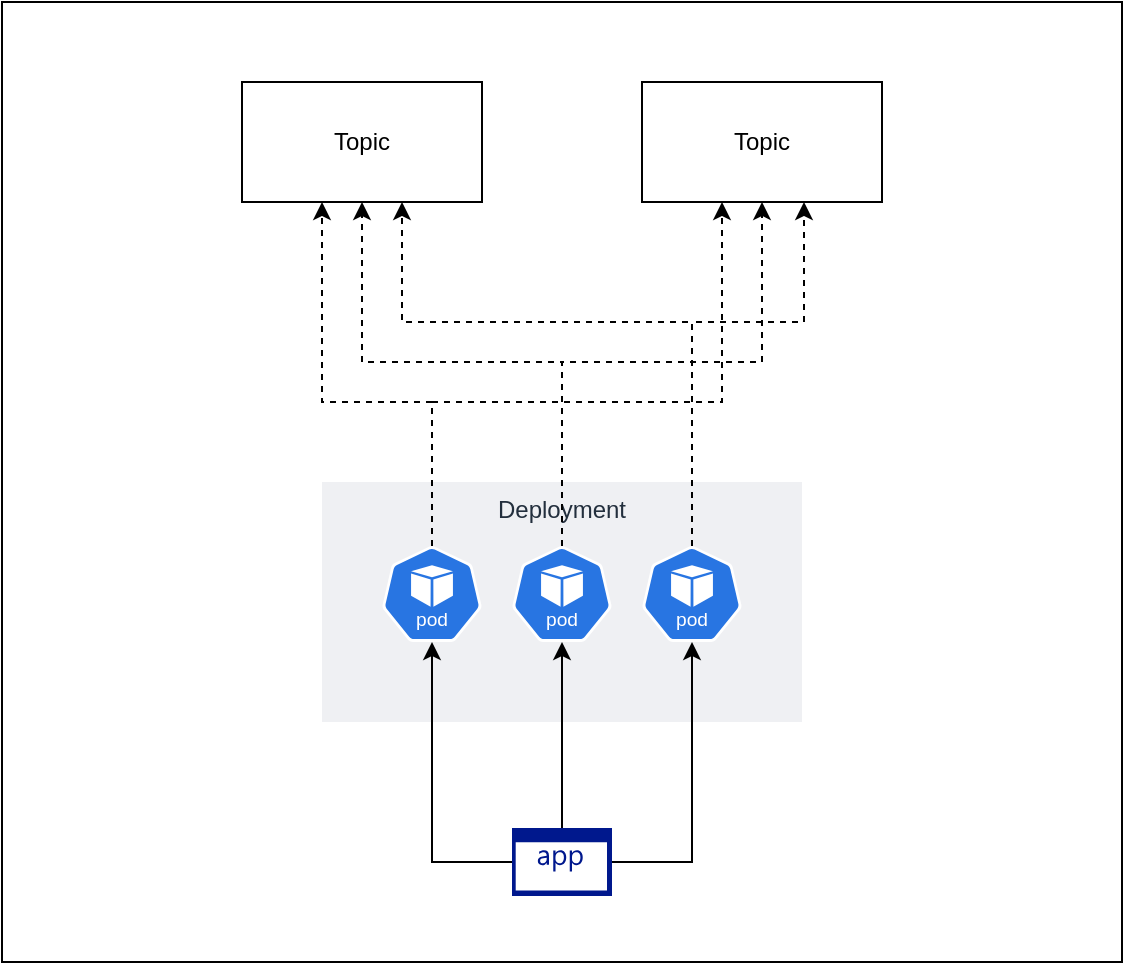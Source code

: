 <mxfile version="24.7.5" pages="2">
  <diagram name="before" id="Swgp1JupqaymyNtrD0fl">
    <mxGraphModel dx="1100" dy="902" grid="1" gridSize="10" guides="1" tooltips="1" connect="1" arrows="1" fold="1" page="1" pageScale="1" pageWidth="1700" pageHeight="1100" math="0" shadow="0">
      <root>
        <mxCell id="0" />
        <mxCell id="1" parent="0" />
        <mxCell id="JXe_-fkLho1jXvJRKPKP-19" value="" style="rounded=0;whiteSpace=wrap;html=1;" vertex="1" parent="1">
          <mxGeometry x="120" y="120" width="560" height="480" as="geometry" />
        </mxCell>
        <mxCell id="JXe_-fkLho1jXvJRKPKP-1" value="Topic" style="rounded=0;whiteSpace=wrap;html=1;" vertex="1" parent="1">
          <mxGeometry x="440" y="160" width="120" height="60" as="geometry" />
        </mxCell>
        <mxCell id="JXe_-fkLho1jXvJRKPKP-2" value="Topic" style="rounded=0;whiteSpace=wrap;html=1;" vertex="1" parent="1">
          <mxGeometry x="240" y="160" width="120" height="60" as="geometry" />
        </mxCell>
        <mxCell id="JXe_-fkLho1jXvJRKPKP-6" value="Deployment" style="fillColor=#EFF0F3;strokeColor=none;dashed=0;verticalAlign=top;fontStyle=0;fontColor=#232F3D;whiteSpace=wrap;html=1;" vertex="1" parent="1">
          <mxGeometry x="280" y="360" width="240" height="120" as="geometry" />
        </mxCell>
        <mxCell id="JXe_-fkLho1jXvJRKPKP-7" style="edgeStyle=orthogonalEdgeStyle;rounded=0;orthogonalLoop=1;jettySize=auto;html=1;dashed=1;" edge="1" parent="1" source="JXe_-fkLho1jXvJRKPKP-3" target="JXe_-fkLho1jXvJRKPKP-2">
          <mxGeometry relative="1" as="geometry">
            <mxPoint x="280" y="220" as="targetPoint" />
            <Array as="points">
              <mxPoint x="335" y="320" />
              <mxPoint x="280" y="320" />
            </Array>
          </mxGeometry>
        </mxCell>
        <mxCell id="JXe_-fkLho1jXvJRKPKP-10" style="edgeStyle=orthogonalEdgeStyle;rounded=0;orthogonalLoop=1;jettySize=auto;html=1;dashed=1;" edge="1" parent="1" source="JXe_-fkLho1jXvJRKPKP-3" target="JXe_-fkLho1jXvJRKPKP-1">
          <mxGeometry relative="1" as="geometry">
            <Array as="points">
              <mxPoint x="335" y="320" />
              <mxPoint x="480" y="320" />
            </Array>
          </mxGeometry>
        </mxCell>
        <mxCell id="JXe_-fkLho1jXvJRKPKP-3" value="" style="aspect=fixed;sketch=0;html=1;dashed=0;whitespace=wrap;verticalLabelPosition=bottom;verticalAlign=top;fillColor=#2875E2;strokeColor=#ffffff;points=[[0.005,0.63,0],[0.1,0.2,0],[0.9,0.2,0],[0.5,0,0],[0.995,0.63,0],[0.72,0.99,0],[0.5,1,0],[0.28,0.99,0]];shape=mxgraph.kubernetes.icon2;kubernetesLabel=1;prIcon=pod" vertex="1" parent="1">
          <mxGeometry x="310" y="392" width="50" height="48" as="geometry" />
        </mxCell>
        <mxCell id="JXe_-fkLho1jXvJRKPKP-8" style="edgeStyle=orthogonalEdgeStyle;rounded=0;orthogonalLoop=1;jettySize=auto;html=1;dashed=1;" edge="1" parent="1" source="JXe_-fkLho1jXvJRKPKP-4" target="JXe_-fkLho1jXvJRKPKP-2">
          <mxGeometry relative="1" as="geometry">
            <mxPoint x="300" y="220" as="targetPoint" />
            <Array as="points">
              <mxPoint x="400" y="300" />
              <mxPoint x="300" y="300" />
            </Array>
          </mxGeometry>
        </mxCell>
        <mxCell id="JXe_-fkLho1jXvJRKPKP-11" style="edgeStyle=orthogonalEdgeStyle;rounded=0;orthogonalLoop=1;jettySize=auto;html=1;dashed=1;" edge="1" parent="1" source="JXe_-fkLho1jXvJRKPKP-4" target="JXe_-fkLho1jXvJRKPKP-1">
          <mxGeometry relative="1" as="geometry">
            <mxPoint x="480" y="250.0" as="targetPoint" />
            <Array as="points">
              <mxPoint x="400" y="300" />
              <mxPoint x="500" y="300" />
            </Array>
          </mxGeometry>
        </mxCell>
        <mxCell id="JXe_-fkLho1jXvJRKPKP-4" value="" style="aspect=fixed;sketch=0;html=1;dashed=0;whitespace=wrap;verticalLabelPosition=bottom;verticalAlign=top;fillColor=#2875E2;strokeColor=#ffffff;points=[[0.005,0.63,0],[0.1,0.2,0],[0.9,0.2,0],[0.5,0,0],[0.995,0.63,0],[0.72,0.99,0],[0.5,1,0],[0.28,0.99,0]];shape=mxgraph.kubernetes.icon2;kubernetesLabel=1;prIcon=pod" vertex="1" parent="1">
          <mxGeometry x="375" y="392" width="50" height="48" as="geometry" />
        </mxCell>
        <mxCell id="JXe_-fkLho1jXvJRKPKP-5" value="" style="aspect=fixed;sketch=0;html=1;dashed=0;whitespace=wrap;verticalLabelPosition=bottom;verticalAlign=top;fillColor=#2875E2;strokeColor=#ffffff;points=[[0.005,0.63,0],[0.1,0.2,0],[0.9,0.2,0],[0.5,0,0],[0.995,0.63,0],[0.72,0.99,0],[0.5,1,0],[0.28,0.99,0]];shape=mxgraph.kubernetes.icon2;kubernetesLabel=1;prIcon=pod" vertex="1" parent="1">
          <mxGeometry x="440" y="392" width="50" height="48" as="geometry" />
        </mxCell>
        <mxCell id="JXe_-fkLho1jXvJRKPKP-9" style="edgeStyle=orthogonalEdgeStyle;rounded=0;orthogonalLoop=1;jettySize=auto;html=1;dashed=1;" edge="1" parent="1" source="JXe_-fkLho1jXvJRKPKP-5" target="JXe_-fkLho1jXvJRKPKP-2">
          <mxGeometry relative="1" as="geometry">
            <Array as="points">
              <mxPoint x="465" y="280" />
              <mxPoint x="320" y="280" />
            </Array>
          </mxGeometry>
        </mxCell>
        <mxCell id="JXe_-fkLho1jXvJRKPKP-12" style="edgeStyle=orthogonalEdgeStyle;rounded=0;orthogonalLoop=1;jettySize=auto;html=1;dashed=1;" edge="1" parent="1" source="JXe_-fkLho1jXvJRKPKP-5" target="JXe_-fkLho1jXvJRKPKP-1">
          <mxGeometry relative="1" as="geometry">
            <Array as="points">
              <mxPoint x="465" y="280" />
              <mxPoint x="521" y="280" />
            </Array>
          </mxGeometry>
        </mxCell>
        <mxCell id="JXe_-fkLho1jXvJRKPKP-16" style="edgeStyle=orthogonalEdgeStyle;rounded=0;orthogonalLoop=1;jettySize=auto;html=1;" edge="1" parent="1" source="JXe_-fkLho1jXvJRKPKP-14" target="JXe_-fkLho1jXvJRKPKP-4">
          <mxGeometry relative="1" as="geometry" />
        </mxCell>
        <mxCell id="JXe_-fkLho1jXvJRKPKP-18" style="edgeStyle=orthogonalEdgeStyle;rounded=0;orthogonalLoop=1;jettySize=auto;html=1;" edge="1" parent="1" source="JXe_-fkLho1jXvJRKPKP-14" target="JXe_-fkLho1jXvJRKPKP-3">
          <mxGeometry relative="1" as="geometry" />
        </mxCell>
        <mxCell id="JXe_-fkLho1jXvJRKPKP-14" value="" style="sketch=0;aspect=fixed;pointerEvents=1;shadow=0;dashed=0;html=1;strokeColor=none;labelPosition=center;verticalLabelPosition=bottom;verticalAlign=top;align=center;fillColor=#00188D;shape=mxgraph.mscae.enterprise.application" vertex="1" parent="1">
          <mxGeometry x="375" y="533" width="50" height="34" as="geometry" />
        </mxCell>
        <mxCell id="JXe_-fkLho1jXvJRKPKP-17" style="edgeStyle=orthogonalEdgeStyle;rounded=0;orthogonalLoop=1;jettySize=auto;html=1;entryX=0.5;entryY=1;entryDx=0;entryDy=0;entryPerimeter=0;" edge="1" parent="1" source="JXe_-fkLho1jXvJRKPKP-14" target="JXe_-fkLho1jXvJRKPKP-5">
          <mxGeometry relative="1" as="geometry" />
        </mxCell>
      </root>
    </mxGraphModel>
  </diagram>
  <diagram id="1wNLrvlEtJA6AWlKdKSI" name="after">
    <mxGraphModel dx="713" dy="515" grid="1" gridSize="10" guides="1" tooltips="1" connect="1" arrows="1" fold="1" page="1" pageScale="1" pageWidth="1700" pageHeight="1100" math="0" shadow="0">
      <root>
        <mxCell id="0" />
        <mxCell id="1" parent="0" />
        <mxCell id="eTLSK-ma2XBxH2W3wrIy-1" value="" style="rounded=0;whiteSpace=wrap;html=1;" vertex="1" parent="1">
          <mxGeometry x="40" y="120" width="720" height="480" as="geometry" />
        </mxCell>
        <mxCell id="eTLSK-ma2XBxH2W3wrIy-2" value="Topic" style="rounded=0;whiteSpace=wrap;html=1;" vertex="1" parent="1">
          <mxGeometry x="500" y="160" width="120" height="60" as="geometry" />
        </mxCell>
        <mxCell id="eTLSK-ma2XBxH2W3wrIy-3" value="Topic" style="rounded=0;whiteSpace=wrap;html=1;" vertex="1" parent="1">
          <mxGeometry x="180" y="160" width="120" height="60" as="geometry" />
        </mxCell>
        <mxCell id="eTLSK-ma2XBxH2W3wrIy-16" value="" style="sketch=0;aspect=fixed;pointerEvents=1;shadow=0;dashed=0;html=1;strokeColor=none;labelPosition=center;verticalLabelPosition=bottom;verticalAlign=top;align=center;fillColor=#00188D;shape=mxgraph.mscae.enterprise.application" vertex="1" parent="1">
          <mxGeometry x="375" y="533" width="50" height="34" as="geometry" />
        </mxCell>
        <mxCell id="eTLSK-ma2XBxH2W3wrIy-24" value="" style="group" vertex="1" connectable="0" parent="1">
          <mxGeometry x="120" y="356" width="240" height="120" as="geometry" />
        </mxCell>
        <mxCell id="eTLSK-ma2XBxH2W3wrIy-4" value="Deployment" style="fillColor=#EFF0F3;strokeColor=none;dashed=0;verticalAlign=top;fontStyle=0;fontColor=#232F3D;whiteSpace=wrap;html=1;" vertex="1" parent="eTLSK-ma2XBxH2W3wrIy-24">
          <mxGeometry width="240" height="120" as="geometry" />
        </mxCell>
        <mxCell id="eTLSK-ma2XBxH2W3wrIy-7" value="" style="aspect=fixed;sketch=0;html=1;dashed=0;whitespace=wrap;verticalLabelPosition=bottom;verticalAlign=top;fillColor=#2875E2;strokeColor=#ffffff;points=[[0.005,0.63,0],[0.1,0.2,0],[0.9,0.2,0],[0.5,0,0],[0.995,0.63,0],[0.72,0.99,0],[0.5,1,0],[0.28,0.99,0]];shape=mxgraph.kubernetes.icon2;kubernetesLabel=1;prIcon=pod" vertex="1" parent="eTLSK-ma2XBxH2W3wrIy-24">
          <mxGeometry x="30" y="32" width="50" height="48" as="geometry" />
        </mxCell>
        <mxCell id="eTLSK-ma2XBxH2W3wrIy-10" value="" style="aspect=fixed;sketch=0;html=1;dashed=0;whitespace=wrap;verticalLabelPosition=bottom;verticalAlign=top;fillColor=#2875E2;strokeColor=#ffffff;points=[[0.005,0.63,0],[0.1,0.2,0],[0.9,0.2,0],[0.5,0,0],[0.995,0.63,0],[0.72,0.99,0],[0.5,1,0],[0.28,0.99,0]];shape=mxgraph.kubernetes.icon2;kubernetesLabel=1;prIcon=pod" vertex="1" parent="eTLSK-ma2XBxH2W3wrIy-24">
          <mxGeometry x="95" y="32" width="50" height="48" as="geometry" />
        </mxCell>
        <mxCell id="eTLSK-ma2XBxH2W3wrIy-11" value="" style="aspect=fixed;sketch=0;html=1;dashed=0;whitespace=wrap;verticalLabelPosition=bottom;verticalAlign=top;fillColor=#2875E2;strokeColor=#ffffff;points=[[0.005,0.63,0],[0.1,0.2,0],[0.9,0.2,0],[0.5,0,0],[0.995,0.63,0],[0.72,0.99,0],[0.5,1,0],[0.28,0.99,0]];shape=mxgraph.kubernetes.icon2;kubernetesLabel=1;prIcon=pod" vertex="1" parent="eTLSK-ma2XBxH2W3wrIy-24">
          <mxGeometry x="160" y="32" width="50" height="48" as="geometry" />
        </mxCell>
        <mxCell id="eTLSK-ma2XBxH2W3wrIy-18" value="Deployment" style="fillColor=#EFF0F3;strokeColor=none;dashed=0;verticalAlign=top;fontStyle=0;fontColor=#232F3D;whiteSpace=wrap;html=1;" vertex="1" parent="1">
          <mxGeometry x="440" y="356" width="240" height="120" as="geometry" />
        </mxCell>
        <mxCell id="eTLSK-ma2XBxH2W3wrIy-19" value="" style="aspect=fixed;sketch=0;html=1;dashed=0;whitespace=wrap;verticalLabelPosition=bottom;verticalAlign=top;fillColor=#2875E2;strokeColor=#ffffff;points=[[0.005,0.63,0],[0.1,0.2,0],[0.9,0.2,0],[0.5,0,0],[0.995,0.63,0],[0.72,0.99,0],[0.5,1,0],[0.28,0.99,0]];shape=mxgraph.kubernetes.icon2;kubernetesLabel=1;prIcon=pod" vertex="1" parent="1">
          <mxGeometry x="500" y="388" width="50" height="48" as="geometry" />
        </mxCell>
        <mxCell id="eTLSK-ma2XBxH2W3wrIy-27" style="edgeStyle=orthogonalEdgeStyle;rounded=0;orthogonalLoop=1;jettySize=auto;html=1;dashed=1;" edge="1" parent="1" source="eTLSK-ma2XBxH2W3wrIy-20" target="eTLSK-ma2XBxH2W3wrIy-2">
          <mxGeometry relative="1" as="geometry">
            <Array as="points">
              <mxPoint x="605" y="260" />
              <mxPoint x="605" y="260" />
            </Array>
          </mxGeometry>
        </mxCell>
        <mxCell id="eTLSK-ma2XBxH2W3wrIy-20" value="" style="aspect=fixed;sketch=0;html=1;dashed=0;whitespace=wrap;verticalLabelPosition=bottom;verticalAlign=top;fillColor=#2875E2;strokeColor=#ffffff;points=[[0.005,0.63,0],[0.1,0.2,0],[0.9,0.2,0],[0.5,0,0],[0.995,0.63,0],[0.72,0.99,0],[0.5,1,0],[0.28,0.99,0]];shape=mxgraph.kubernetes.icon2;kubernetesLabel=1;prIcon=pod" vertex="1" parent="1">
          <mxGeometry x="580" y="388" width="50" height="48" as="geometry" />
        </mxCell>
        <mxCell id="eTLSK-ma2XBxH2W3wrIy-26" style="edgeStyle=orthogonalEdgeStyle;rounded=0;orthogonalLoop=1;jettySize=auto;html=1;dashed=1;" edge="1" parent="1" source="eTLSK-ma2XBxH2W3wrIy-19" target="eTLSK-ma2XBxH2W3wrIy-2">
          <mxGeometry relative="1" as="geometry">
            <Array as="points">
              <mxPoint x="525" y="260" />
              <mxPoint x="525" y="260" />
            </Array>
          </mxGeometry>
        </mxCell>
        <mxCell id="eTLSK-ma2XBxH2W3wrIy-28" style="edgeStyle=orthogonalEdgeStyle;rounded=0;orthogonalLoop=1;jettySize=auto;html=1;dashed=1;" edge="1" parent="1" source="eTLSK-ma2XBxH2W3wrIy-10" target="eTLSK-ma2XBxH2W3wrIy-3">
          <mxGeometry relative="1" as="geometry" />
        </mxCell>
        <mxCell id="eTLSK-ma2XBxH2W3wrIy-29" style="edgeStyle=orthogonalEdgeStyle;rounded=0;orthogonalLoop=1;jettySize=auto;html=1;dashed=1;" edge="1" parent="1" source="eTLSK-ma2XBxH2W3wrIy-11" target="eTLSK-ma2XBxH2W3wrIy-3">
          <mxGeometry relative="1" as="geometry">
            <Array as="points">
              <mxPoint x="305" y="304" />
              <mxPoint x="270" y="304" />
            </Array>
          </mxGeometry>
        </mxCell>
        <mxCell id="eTLSK-ma2XBxH2W3wrIy-30" style="edgeStyle=orthogonalEdgeStyle;rounded=0;orthogonalLoop=1;jettySize=auto;html=1;dashed=1;" edge="1" parent="1" source="eTLSK-ma2XBxH2W3wrIy-7" target="eTLSK-ma2XBxH2W3wrIy-3">
          <mxGeometry relative="1" as="geometry">
            <Array as="points">
              <mxPoint x="175" y="304" />
              <mxPoint x="210" y="304" />
            </Array>
          </mxGeometry>
        </mxCell>
        <mxCell id="eTLSK-ma2XBxH2W3wrIy-31" style="edgeStyle=orthogonalEdgeStyle;rounded=0;orthogonalLoop=1;jettySize=auto;html=1;" edge="1" parent="1" source="eTLSK-ma2XBxH2W3wrIy-16" target="eTLSK-ma2XBxH2W3wrIy-11">
          <mxGeometry relative="1" as="geometry" />
        </mxCell>
        <mxCell id="eTLSK-ma2XBxH2W3wrIy-32" style="edgeStyle=orthogonalEdgeStyle;rounded=0;orthogonalLoop=1;jettySize=auto;html=1;entryX=0.5;entryY=1;entryDx=0;entryDy=0;entryPerimeter=0;" edge="1" parent="1" source="eTLSK-ma2XBxH2W3wrIy-16" target="eTLSK-ma2XBxH2W3wrIy-10">
          <mxGeometry relative="1" as="geometry" />
        </mxCell>
        <mxCell id="eTLSK-ma2XBxH2W3wrIy-33" style="edgeStyle=orthogonalEdgeStyle;rounded=0;orthogonalLoop=1;jettySize=auto;html=1;entryX=0.5;entryY=1;entryDx=0;entryDy=0;entryPerimeter=0;" edge="1" parent="1" source="eTLSK-ma2XBxH2W3wrIy-16" target="eTLSK-ma2XBxH2W3wrIy-7">
          <mxGeometry relative="1" as="geometry" />
        </mxCell>
        <mxCell id="eTLSK-ma2XBxH2W3wrIy-35" style="edgeStyle=orthogonalEdgeStyle;rounded=0;orthogonalLoop=1;jettySize=auto;html=1;entryX=0.5;entryY=1;entryDx=0;entryDy=0;entryPerimeter=0;" edge="1" parent="1" source="eTLSK-ma2XBxH2W3wrIy-16" target="eTLSK-ma2XBxH2W3wrIy-20">
          <mxGeometry relative="1" as="geometry" />
        </mxCell>
        <mxCell id="eTLSK-ma2XBxH2W3wrIy-34" style="edgeStyle=orthogonalEdgeStyle;rounded=0;orthogonalLoop=1;jettySize=auto;html=1;" edge="1" parent="1" source="eTLSK-ma2XBxH2W3wrIy-16" target="eTLSK-ma2XBxH2W3wrIy-19">
          <mxGeometry relative="1" as="geometry" />
        </mxCell>
      </root>
    </mxGraphModel>
  </diagram>
</mxfile>
